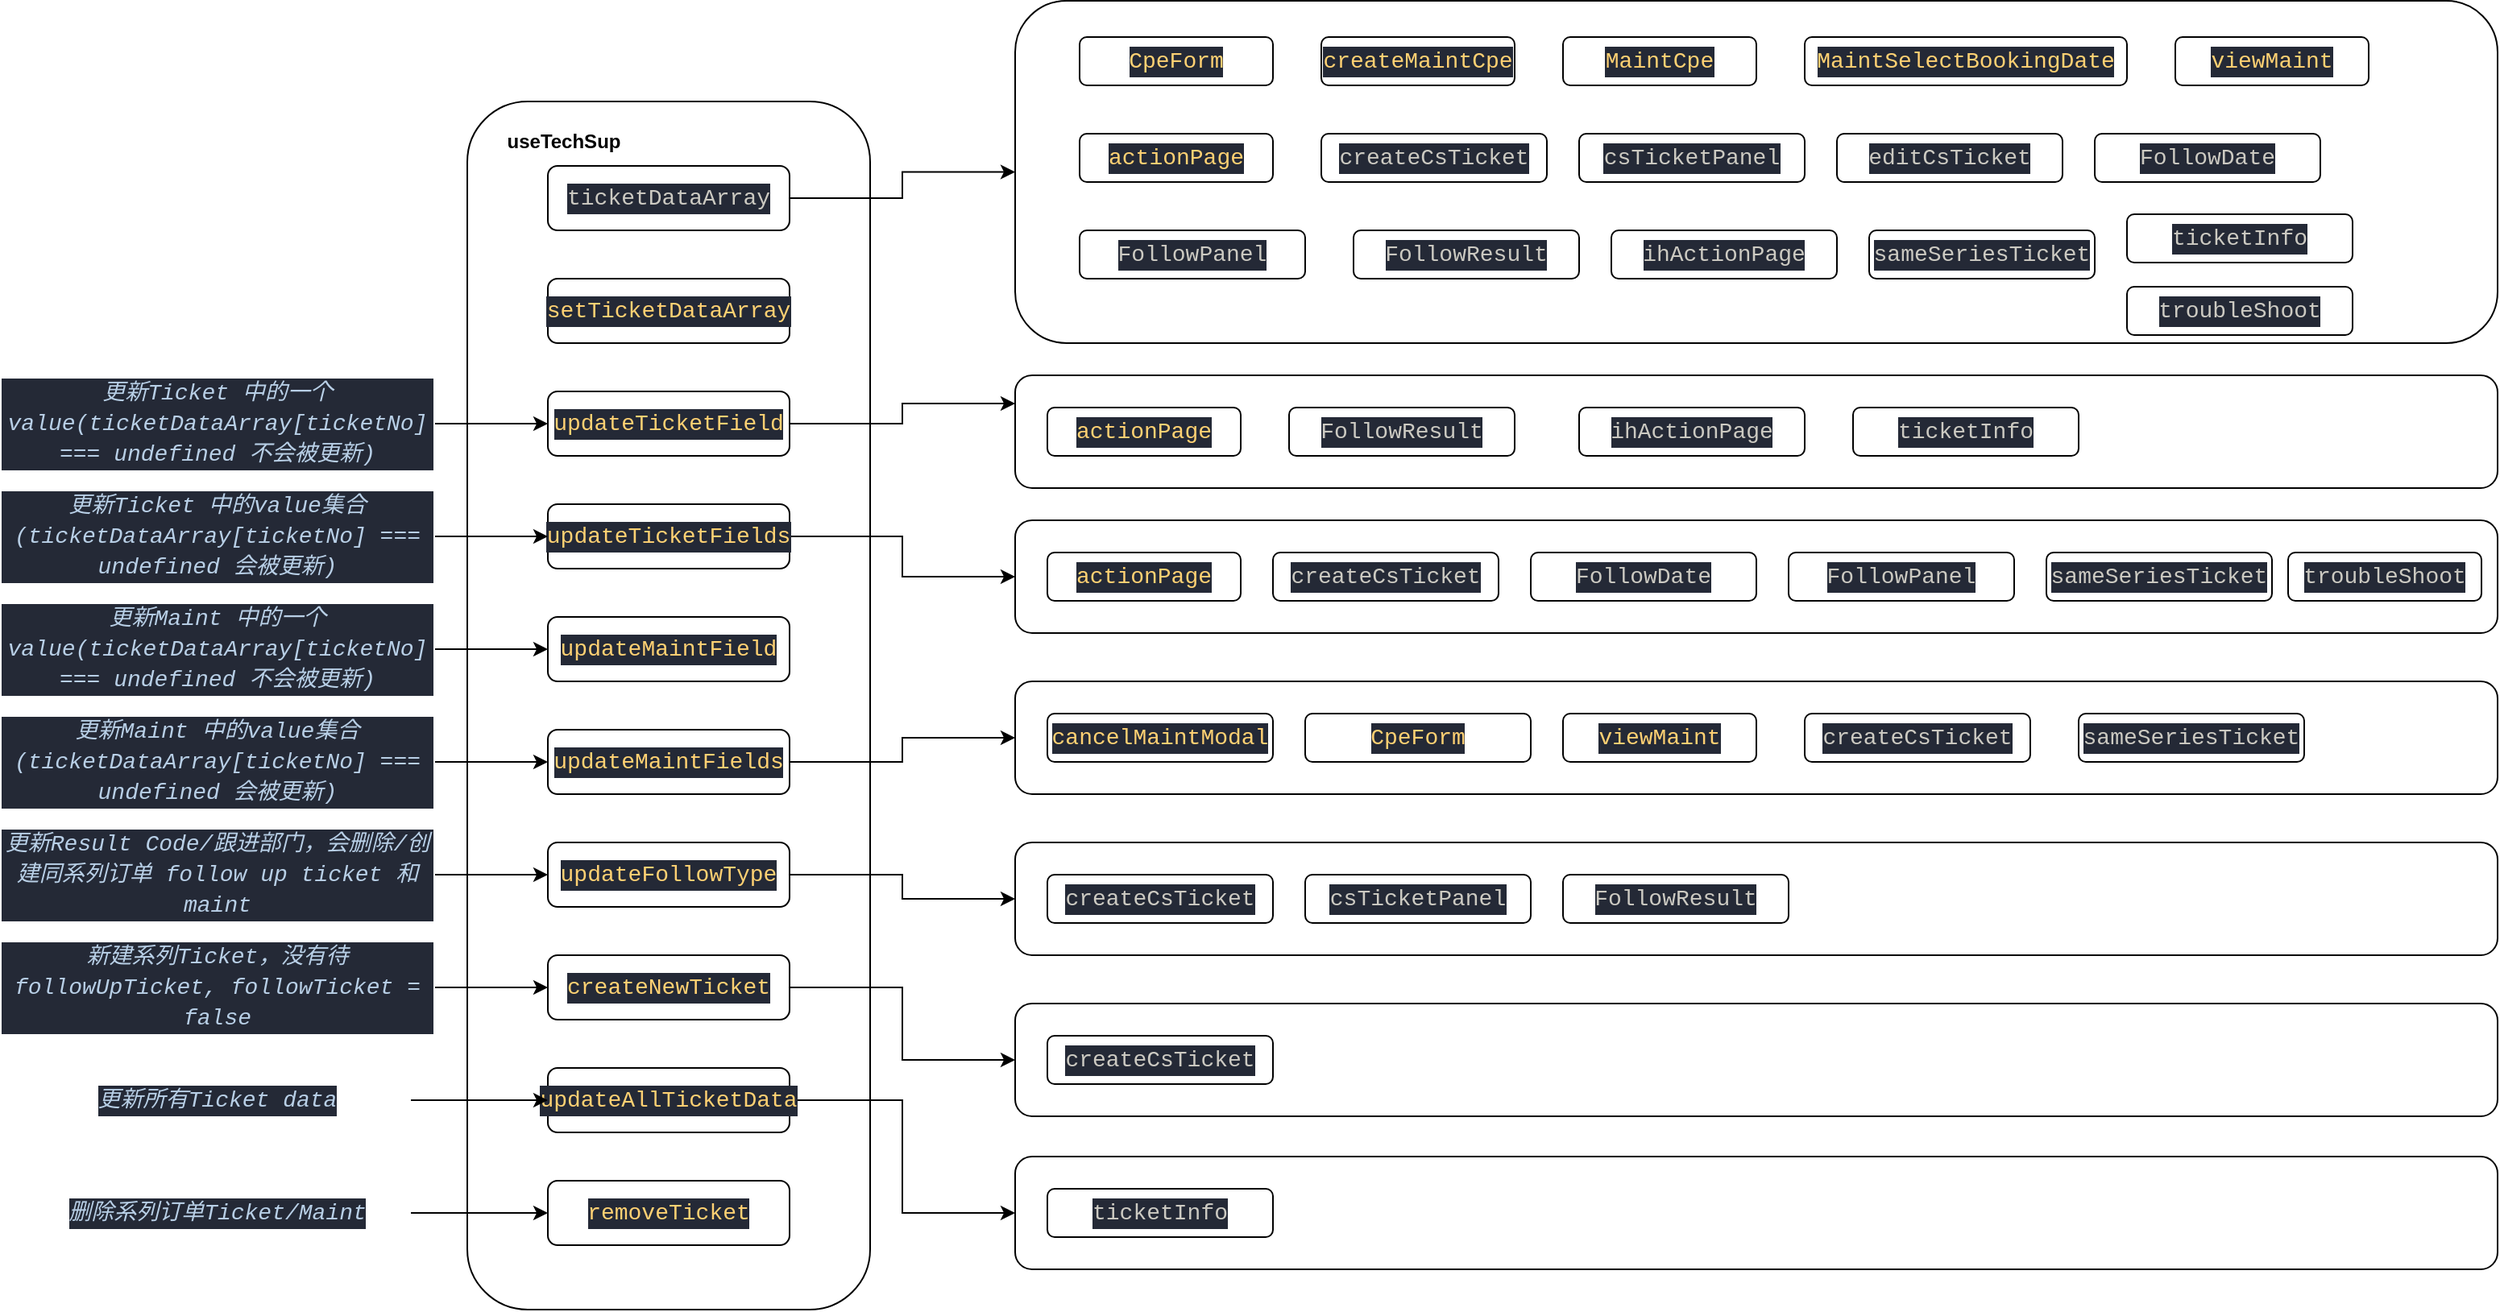 <mxfile version="20.8.3" type="github">
  <diagram id="vt7VpM-sISBdrCjUS4Yo" name="第 1 页">
    <mxGraphModel dx="4705" dy="5433" grid="1" gridSize="10" guides="1" tooltips="1" connect="1" arrows="1" fold="1" page="1" pageScale="1" pageWidth="3300" pageHeight="4681" math="0" shadow="0">
      <root>
        <mxCell id="0" />
        <mxCell id="1" parent="0" />
        <mxCell id="4iKPOT6WPrsECau_S-sb-23" value="" style="rounded=1;whiteSpace=wrap;html=1;" vertex="1" parent="1">
          <mxGeometry x="20" y="10" width="250" height="750" as="geometry" />
        </mxCell>
        <mxCell id="4iKPOT6WPrsECau_S-sb-53" value="" style="edgeStyle=orthogonalEdgeStyle;rounded=0;orthogonalLoop=1;jettySize=auto;html=1;" edge="1" parent="1" source="4iKPOT6WPrsECau_S-sb-13" target="4iKPOT6WPrsECau_S-sb-52">
          <mxGeometry relative="1" as="geometry" />
        </mxCell>
        <mxCell id="4iKPOT6WPrsECau_S-sb-13" value="&lt;div style=&quot;color: rgb(204, 202, 194); background-color: rgb(36, 41, 54); font-family: Consolas, &amp;quot;Courier New&amp;quot;, monospace; font-size: 14px; line-height: 19px;&quot;&gt;ticketDataArray&lt;/div&gt;" style="rounded=1;whiteSpace=wrap;html=1;" vertex="1" parent="1">
          <mxGeometry x="70" y="50" width="150" height="40" as="geometry" />
        </mxCell>
        <mxCell id="4iKPOT6WPrsECau_S-sb-14" value="&lt;div style=&quot;color: rgb(204, 202, 194); background-color: rgb(36, 41, 54); font-family: Consolas, &amp;quot;Courier New&amp;quot;, monospace; font-size: 14px; line-height: 19px;&quot;&gt;&lt;div style=&quot;line-height: 19px;&quot;&gt;&lt;span style=&quot;color: #ffd173;&quot;&gt;setTicketDataArray&lt;/span&gt;&lt;/div&gt;&lt;/div&gt;" style="rounded=1;whiteSpace=wrap;html=1;" vertex="1" parent="1">
          <mxGeometry x="70" y="120" width="150" height="40" as="geometry" />
        </mxCell>
        <mxCell id="4iKPOT6WPrsECau_S-sb-76" style="edgeStyle=orthogonalEdgeStyle;rounded=0;orthogonalLoop=1;jettySize=auto;html=1;exitX=1;exitY=0.5;exitDx=0;exitDy=0;entryX=0;entryY=0.25;entryDx=0;entryDy=0;" edge="1" parent="1" source="4iKPOT6WPrsECau_S-sb-15" target="4iKPOT6WPrsECau_S-sb-70">
          <mxGeometry relative="1" as="geometry" />
        </mxCell>
        <mxCell id="4iKPOT6WPrsECau_S-sb-15" value="&lt;div style=&quot;color: rgb(204, 202, 194); background-color: rgb(36, 41, 54); font-family: Consolas, &amp;quot;Courier New&amp;quot;, monospace; font-size: 14px; line-height: 19px;&quot;&gt;&lt;div style=&quot;line-height: 19px;&quot;&gt;&lt;div style=&quot;line-height: 19px;&quot;&gt;&lt;span style=&quot;color: #ffd173;&quot;&gt;updateTicketField&lt;/span&gt;&lt;/div&gt;&lt;/div&gt;&lt;/div&gt;" style="rounded=1;whiteSpace=wrap;html=1;" vertex="1" parent="1">
          <mxGeometry x="70" y="190" width="150" height="40" as="geometry" />
        </mxCell>
        <mxCell id="4iKPOT6WPrsECau_S-sb-98" style="edgeStyle=orthogonalEdgeStyle;rounded=0;orthogonalLoop=1;jettySize=auto;html=1;exitX=1;exitY=0.5;exitDx=0;exitDy=0;" edge="1" parent="1" source="4iKPOT6WPrsECau_S-sb-16" target="4iKPOT6WPrsECau_S-sb-97">
          <mxGeometry relative="1" as="geometry" />
        </mxCell>
        <mxCell id="4iKPOT6WPrsECau_S-sb-16" value="&lt;div style=&quot;color: rgb(204, 202, 194); background-color: rgb(36, 41, 54); font-family: Consolas, &amp;quot;Courier New&amp;quot;, monospace; font-size: 14px; line-height: 19px;&quot;&gt;&lt;div style=&quot;line-height: 19px;&quot;&gt;&lt;div style=&quot;line-height: 19px;&quot;&gt;&lt;span style=&quot;color: #ffd173;&quot;&gt;createNewTicket&lt;/span&gt;&lt;/div&gt;&lt;/div&gt;&lt;/div&gt;" style="rounded=1;whiteSpace=wrap;html=1;" vertex="1" parent="1">
          <mxGeometry x="70" y="540" width="150" height="40" as="geometry" />
        </mxCell>
        <mxCell id="4iKPOT6WPrsECau_S-sb-93" style="edgeStyle=orthogonalEdgeStyle;rounded=0;orthogonalLoop=1;jettySize=auto;html=1;exitX=1;exitY=0.5;exitDx=0;exitDy=0;" edge="1" parent="1" source="4iKPOT6WPrsECau_S-sb-17" target="4iKPOT6WPrsECau_S-sb-92">
          <mxGeometry relative="1" as="geometry" />
        </mxCell>
        <mxCell id="4iKPOT6WPrsECau_S-sb-17" value="&lt;div style=&quot;color: rgb(204, 202, 194); background-color: rgb(36, 41, 54); font-family: Consolas, &amp;quot;Courier New&amp;quot;, monospace; font-size: 14px; line-height: 19px;&quot;&gt;&lt;div style=&quot;line-height: 19px;&quot;&gt;&lt;div style=&quot;line-height: 19px;&quot;&gt;&lt;span style=&quot;color: #ffd173;&quot;&gt;updateFollowType&lt;/span&gt;&lt;/div&gt;&lt;/div&gt;&lt;/div&gt;" style="rounded=1;whiteSpace=wrap;html=1;" vertex="1" parent="1">
          <mxGeometry x="70" y="470" width="150" height="40" as="geometry" />
        </mxCell>
        <mxCell id="4iKPOT6WPrsECau_S-sb-84" style="edgeStyle=orthogonalEdgeStyle;rounded=0;orthogonalLoop=1;jettySize=auto;html=1;exitX=1;exitY=0.5;exitDx=0;exitDy=0;" edge="1" parent="1" source="4iKPOT6WPrsECau_S-sb-18" target="4iKPOT6WPrsECau_S-sb-77">
          <mxGeometry relative="1" as="geometry" />
        </mxCell>
        <mxCell id="4iKPOT6WPrsECau_S-sb-18" value="&lt;div style=&quot;color: rgb(204, 202, 194); background-color: rgb(36, 41, 54); font-family: Consolas, &amp;quot;Courier New&amp;quot;, monospace; font-size: 14px; line-height: 19px;&quot;&gt;&lt;div style=&quot;line-height: 19px;&quot;&gt;&lt;div style=&quot;line-height: 19px;&quot;&gt;&lt;span style=&quot;color: #ffd173;&quot;&gt;updateTicketFields&lt;/span&gt;&lt;/div&gt;&lt;/div&gt;&lt;/div&gt;" style="rounded=1;whiteSpace=wrap;html=1;" vertex="1" parent="1">
          <mxGeometry x="70" y="260" width="150" height="40" as="geometry" />
        </mxCell>
        <mxCell id="4iKPOT6WPrsECau_S-sb-86" style="edgeStyle=orthogonalEdgeStyle;rounded=0;orthogonalLoop=1;jettySize=auto;html=1;exitX=1;exitY=0.5;exitDx=0;exitDy=0;" edge="1" parent="1" source="4iKPOT6WPrsECau_S-sb-19" target="4iKPOT6WPrsECau_S-sb-85">
          <mxGeometry relative="1" as="geometry" />
        </mxCell>
        <mxCell id="4iKPOT6WPrsECau_S-sb-19" value="&lt;div style=&quot;color: rgb(204, 202, 194); background-color: rgb(36, 41, 54); font-family: Consolas, &amp;quot;Courier New&amp;quot;, monospace; font-size: 14px; line-height: 19px;&quot;&gt;&lt;div style=&quot;line-height: 19px;&quot;&gt;&lt;div style=&quot;line-height: 19px;&quot;&gt;&lt;span style=&quot;color: #ffd173;&quot;&gt;updateMaintFields&lt;/span&gt;&lt;/div&gt;&lt;/div&gt;&lt;/div&gt;" style="rounded=1;whiteSpace=wrap;html=1;" vertex="1" parent="1">
          <mxGeometry x="70" y="400" width="150" height="40" as="geometry" />
        </mxCell>
        <mxCell id="4iKPOT6WPrsECau_S-sb-20" value="&lt;div style=&quot;color: rgb(204, 202, 194); background-color: rgb(36, 41, 54); font-family: Consolas, &amp;quot;Courier New&amp;quot;, monospace; font-size: 14px; line-height: 19px;&quot;&gt;&lt;div style=&quot;line-height: 19px;&quot;&gt;&lt;div style=&quot;line-height: 19px;&quot;&gt;&lt;span style=&quot;color: #ffd173;&quot;&gt;updateMaintField&lt;/span&gt;&lt;/div&gt;&lt;/div&gt;&lt;/div&gt;" style="rounded=1;whiteSpace=wrap;html=1;" vertex="1" parent="1">
          <mxGeometry x="70" y="330" width="150" height="40" as="geometry" />
        </mxCell>
        <mxCell id="4iKPOT6WPrsECau_S-sb-21" value="&lt;div style=&quot;color: rgb(204, 202, 194); background-color: rgb(36, 41, 54); font-family: Consolas, &amp;quot;Courier New&amp;quot;, monospace; font-size: 14px; line-height: 19px;&quot;&gt;&lt;div style=&quot;line-height: 19px;&quot;&gt;&lt;div style=&quot;line-height: 19px;&quot;&gt;&lt;div style=&quot;line-height: 19px;&quot;&gt;&lt;span style=&quot;color: #ffd173;&quot;&gt;removeTicket&lt;/span&gt;&lt;/div&gt;&lt;/div&gt;&lt;/div&gt;&lt;/div&gt;" style="rounded=1;whiteSpace=wrap;html=1;" vertex="1" parent="1">
          <mxGeometry x="70" y="680" width="150" height="40" as="geometry" />
        </mxCell>
        <mxCell id="4iKPOT6WPrsECau_S-sb-102" style="edgeStyle=orthogonalEdgeStyle;rounded=0;orthogonalLoop=1;jettySize=auto;html=1;exitX=1;exitY=0.5;exitDx=0;exitDy=0;entryX=0;entryY=0.5;entryDx=0;entryDy=0;" edge="1" parent="1" source="4iKPOT6WPrsECau_S-sb-22" target="4iKPOT6WPrsECau_S-sb-100">
          <mxGeometry relative="1" as="geometry" />
        </mxCell>
        <mxCell id="4iKPOT6WPrsECau_S-sb-22" value="&lt;div style=&quot;color: rgb(204, 202, 194); background-color: rgb(36, 41, 54); font-family: Consolas, &amp;quot;Courier New&amp;quot;, monospace; font-size: 14px; line-height: 19px;&quot;&gt;&lt;div style=&quot;line-height: 19px;&quot;&gt;&lt;div style=&quot;line-height: 19px;&quot;&gt;&lt;div style=&quot;line-height: 19px;&quot;&gt;&lt;div style=&quot;line-height: 19px;&quot;&gt;&lt;span style=&quot;color: #ffd173;&quot;&gt;updateAllTicketData&lt;/span&gt;&lt;/div&gt;&lt;/div&gt;&lt;/div&gt;&lt;/div&gt;&lt;/div&gt;" style="rounded=1;whiteSpace=wrap;html=1;" vertex="1" parent="1">
          <mxGeometry x="70" y="610" width="150" height="40" as="geometry" />
        </mxCell>
        <mxCell id="4iKPOT6WPrsECau_S-sb-24" value="&lt;b&gt;useTechSup&lt;/b&gt;" style="text;html=1;strokeColor=none;fillColor=none;align=center;verticalAlign=middle;whiteSpace=wrap;rounded=0;" vertex="1" parent="1">
          <mxGeometry x="50" y="20" width="60" height="30" as="geometry" />
        </mxCell>
        <mxCell id="4iKPOT6WPrsECau_S-sb-32" value="" style="edgeStyle=orthogonalEdgeStyle;rounded=0;orthogonalLoop=1;jettySize=auto;html=1;" edge="1" parent="1" source="4iKPOT6WPrsECau_S-sb-25" target="4iKPOT6WPrsECau_S-sb-15">
          <mxGeometry relative="1" as="geometry" />
        </mxCell>
        <mxCell id="4iKPOT6WPrsECau_S-sb-25" value="&lt;div style=&quot;color: rgb(204, 202, 194); background-color: rgb(36, 41, 54); font-family: Consolas, &amp;quot;Courier New&amp;quot;, monospace; font-size: 14px; line-height: 19px;&quot;&gt;&lt;span style=&quot;color: #b8cfe6;font-style: italic;&quot;&gt;更新Ticket 中的一个value(ticketDataArray[ticketNo] === undefined 不会被更新)&lt;/span&gt;&lt;/div&gt;" style="text;html=1;strokeColor=none;fillColor=none;align=center;verticalAlign=middle;whiteSpace=wrap;rounded=0;" vertex="1" parent="1">
          <mxGeometry x="-270" y="170" width="270" height="80" as="geometry" />
        </mxCell>
        <mxCell id="4iKPOT6WPrsECau_S-sb-31" value="" style="edgeStyle=orthogonalEdgeStyle;rounded=0;orthogonalLoop=1;jettySize=auto;html=1;" edge="1" parent="1" source="4iKPOT6WPrsECau_S-sb-27" target="4iKPOT6WPrsECau_S-sb-18">
          <mxGeometry relative="1" as="geometry" />
        </mxCell>
        <mxCell id="4iKPOT6WPrsECau_S-sb-27" value="&lt;div style=&quot;color: rgb(204, 202, 194); background-color: rgb(36, 41, 54); font-family: Consolas, &amp;quot;Courier New&amp;quot;, monospace; font-size: 14px; line-height: 19px;&quot;&gt;&lt;span style=&quot;color: #b8cfe6;font-style: italic;&quot;&gt;更新Ticket 中的value集合(ticketDataArray[ticketNo] === undefined 会被更新)&lt;/span&gt;&lt;/div&gt;" style="text;html=1;strokeColor=none;fillColor=none;align=center;verticalAlign=middle;whiteSpace=wrap;rounded=0;" vertex="1" parent="1">
          <mxGeometry x="-270" y="260" width="270" height="40" as="geometry" />
        </mxCell>
        <mxCell id="4iKPOT6WPrsECau_S-sb-33" value="" style="edgeStyle=orthogonalEdgeStyle;rounded=0;orthogonalLoop=1;jettySize=auto;html=1;" edge="1" parent="1" source="4iKPOT6WPrsECau_S-sb-29" target="4iKPOT6WPrsECau_S-sb-20">
          <mxGeometry relative="1" as="geometry" />
        </mxCell>
        <mxCell id="4iKPOT6WPrsECau_S-sb-29" value="&lt;div style=&quot;color: rgb(204, 202, 194); background-color: rgb(36, 41, 54); font-family: Consolas, &amp;quot;Courier New&amp;quot;, monospace; font-size: 14px; line-height: 19px;&quot;&gt;&lt;span style=&quot;color: #b8cfe6;font-style: italic;&quot;&gt;更新Maint 中的一个value(ticketDataArray[ticketNo] === undefined 不会被更新)&lt;/span&gt;&lt;/div&gt;" style="text;html=1;strokeColor=none;fillColor=none;align=center;verticalAlign=middle;whiteSpace=wrap;rounded=0;" vertex="1" parent="1">
          <mxGeometry x="-270" y="320" width="270" height="60" as="geometry" />
        </mxCell>
        <mxCell id="4iKPOT6WPrsECau_S-sb-35" value="" style="edgeStyle=orthogonalEdgeStyle;rounded=0;orthogonalLoop=1;jettySize=auto;html=1;" edge="1" parent="1" source="4iKPOT6WPrsECau_S-sb-34" target="4iKPOT6WPrsECau_S-sb-19">
          <mxGeometry relative="1" as="geometry" />
        </mxCell>
        <mxCell id="4iKPOT6WPrsECau_S-sb-34" value="&lt;div style=&quot;color: rgb(204, 202, 194); background-color: rgb(36, 41, 54); font-family: Consolas, &amp;quot;Courier New&amp;quot;, monospace; font-size: 14px; line-height: 19px;&quot;&gt;&lt;span style=&quot;color: #b8cfe6;font-style: italic;&quot;&gt;更新Maint 中的value集合(ticketDataArray[ticketNo] === undefined 会被更新)&lt;/span&gt;&lt;/div&gt;" style="text;html=1;strokeColor=none;fillColor=none;align=center;verticalAlign=middle;whiteSpace=wrap;rounded=0;" vertex="1" parent="1">
          <mxGeometry x="-270" y="395" width="270" height="50" as="geometry" />
        </mxCell>
        <mxCell id="4iKPOT6WPrsECau_S-sb-37" value="" style="edgeStyle=orthogonalEdgeStyle;rounded=0;orthogonalLoop=1;jettySize=auto;html=1;" edge="1" parent="1" source="4iKPOT6WPrsECau_S-sb-36" target="4iKPOT6WPrsECau_S-sb-17">
          <mxGeometry relative="1" as="geometry" />
        </mxCell>
        <mxCell id="4iKPOT6WPrsECau_S-sb-36" value="&lt;div style=&quot;color: rgb(204, 202, 194); background-color: rgb(36, 41, 54); font-family: Consolas, &amp;quot;Courier New&amp;quot;, monospace; font-size: 14px; line-height: 19px;&quot;&gt;&lt;span style=&quot;color: #b8cfe6;font-style: italic;&quot;&gt;更新Result Code/跟进部门，会删除/创建同系列订单 follow up ticket 和 maint&lt;/span&gt;&lt;/div&gt;" style="text;html=1;strokeColor=none;fillColor=none;align=center;verticalAlign=middle;whiteSpace=wrap;rounded=0;" vertex="1" parent="1">
          <mxGeometry x="-270" y="450" width="270" height="80" as="geometry" />
        </mxCell>
        <mxCell id="4iKPOT6WPrsECau_S-sb-39" value="" style="edgeStyle=orthogonalEdgeStyle;rounded=0;orthogonalLoop=1;jettySize=auto;html=1;" edge="1" parent="1" source="4iKPOT6WPrsECau_S-sb-38" target="4iKPOT6WPrsECau_S-sb-16">
          <mxGeometry relative="1" as="geometry" />
        </mxCell>
        <mxCell id="4iKPOT6WPrsECau_S-sb-38" value="&lt;div style=&quot;color: rgb(204, 202, 194); background-color: rgb(36, 41, 54); font-family: Consolas, &amp;quot;Courier New&amp;quot;, monospace; font-size: 14px; line-height: 19px;&quot;&gt;&lt;span style=&quot;color: #b8cfe6;font-style: italic;&quot;&gt;新建系列Ticket，没有待followUpTicket, followTicket = false&lt;/span&gt;&lt;/div&gt;" style="text;html=1;strokeColor=none;fillColor=none;align=center;verticalAlign=middle;whiteSpace=wrap;rounded=0;" vertex="1" parent="1">
          <mxGeometry x="-270" y="530" width="270" height="60" as="geometry" />
        </mxCell>
        <mxCell id="4iKPOT6WPrsECau_S-sb-43" value="" style="edgeStyle=orthogonalEdgeStyle;rounded=0;orthogonalLoop=1;jettySize=auto;html=1;" edge="1" parent="1" source="4iKPOT6WPrsECau_S-sb-40" target="4iKPOT6WPrsECau_S-sb-21">
          <mxGeometry relative="1" as="geometry" />
        </mxCell>
        <mxCell id="4iKPOT6WPrsECau_S-sb-40" value="&lt;div style=&quot;color: rgb(204, 202, 194); background-color: rgb(36, 41, 54); font-family: Consolas, &amp;quot;Courier New&amp;quot;, monospace; font-size: 14px; line-height: 19px;&quot;&gt;&lt;span style=&quot;color: #b8cfe6;font-style: italic;&quot;&gt;删除系列订单Ticket/Maint&lt;/span&gt;&lt;/div&gt;" style="text;html=1;strokeColor=none;fillColor=none;align=center;verticalAlign=middle;whiteSpace=wrap;rounded=0;" vertex="1" parent="1">
          <mxGeometry x="-255" y="675" width="240" height="50" as="geometry" />
        </mxCell>
        <mxCell id="4iKPOT6WPrsECau_S-sb-42" style="edgeStyle=orthogonalEdgeStyle;rounded=0;orthogonalLoop=1;jettySize=auto;html=1;exitX=0.5;exitY=1;exitDx=0;exitDy=0;" edge="1" parent="1" source="4iKPOT6WPrsECau_S-sb-40" target="4iKPOT6WPrsECau_S-sb-40">
          <mxGeometry relative="1" as="geometry" />
        </mxCell>
        <mxCell id="4iKPOT6WPrsECau_S-sb-47" value="" style="edgeStyle=orthogonalEdgeStyle;rounded=0;orthogonalLoop=1;jettySize=auto;html=1;" edge="1" parent="1" source="4iKPOT6WPrsECau_S-sb-44" target="4iKPOT6WPrsECau_S-sb-22">
          <mxGeometry relative="1" as="geometry" />
        </mxCell>
        <mxCell id="4iKPOT6WPrsECau_S-sb-44" value="&lt;div style=&quot;color: rgb(204, 202, 194); background-color: rgb(36, 41, 54); font-family: Consolas, &amp;quot;Courier New&amp;quot;, monospace; font-size: 14px; line-height: 19px;&quot;&gt;&lt;span style=&quot;color: #b8cfe6;font-style: italic;&quot;&gt;更新所有Ticket data&lt;/span&gt;&lt;/div&gt;" style="text;html=1;strokeColor=none;fillColor=none;align=center;verticalAlign=middle;whiteSpace=wrap;rounded=0;" vertex="1" parent="1">
          <mxGeometry x="-255" y="605" width="240" height="50" as="geometry" />
        </mxCell>
        <mxCell id="4iKPOT6WPrsECau_S-sb-52" value="" style="rounded=1;whiteSpace=wrap;html=1;" vertex="1" parent="1">
          <mxGeometry x="360" y="-52.5" width="920" height="212.5" as="geometry" />
        </mxCell>
        <mxCell id="4iKPOT6WPrsECau_S-sb-54" value="&lt;div style=&quot;color: rgb(204, 202, 194); background-color: rgb(36, 41, 54); font-family: Consolas, &amp;quot;Courier New&amp;quot;, monospace; font-size: 14px; line-height: 19px;&quot;&gt;&lt;span style=&quot;color: #ffd173;&quot;&gt;CpeForm&lt;/span&gt;&lt;/div&gt;" style="rounded=1;whiteSpace=wrap;html=1;" vertex="1" parent="1">
          <mxGeometry x="400" y="-30" width="120" height="30" as="geometry" />
        </mxCell>
        <mxCell id="4iKPOT6WPrsECau_S-sb-55" value="&lt;div style=&quot;background-color: rgb(36, 41, 54); font-family: Consolas, &amp;quot;Courier New&amp;quot;, monospace; font-size: 14px; line-height: 19px;&quot;&gt;&lt;font color=&quot;#ffd173&quot;&gt;createMaintCpe&lt;/font&gt;&lt;/div&gt;" style="rounded=1;whiteSpace=wrap;html=1;" vertex="1" parent="1">
          <mxGeometry x="550" y="-30" width="120" height="30" as="geometry" />
        </mxCell>
        <mxCell id="4iKPOT6WPrsECau_S-sb-56" value="&lt;div style=&quot;background-color: rgb(36, 41, 54); font-family: Consolas, &amp;quot;Courier New&amp;quot;, monospace; font-size: 14px; line-height: 19px;&quot;&gt;&lt;font color=&quot;#ffd173&quot;&gt;MaintCpe&lt;/font&gt;&lt;/div&gt;" style="rounded=1;whiteSpace=wrap;html=1;" vertex="1" parent="1">
          <mxGeometry x="700" y="-30" width="120" height="30" as="geometry" />
        </mxCell>
        <mxCell id="4iKPOT6WPrsECau_S-sb-57" value="&lt;div style=&quot;background-color: rgb(36, 41, 54); font-family: Consolas, &amp;quot;Courier New&amp;quot;, monospace; font-size: 14px; line-height: 19px;&quot;&gt;&lt;font color=&quot;#ffd173&quot;&gt;MaintSelectBookingDate&lt;/font&gt;&lt;/div&gt;" style="rounded=1;whiteSpace=wrap;html=1;" vertex="1" parent="1">
          <mxGeometry x="850" y="-30" width="200" height="30" as="geometry" />
        </mxCell>
        <mxCell id="4iKPOT6WPrsECau_S-sb-58" value="&lt;div style=&quot;background-color: rgb(36, 41, 54); font-family: Consolas, &amp;quot;Courier New&amp;quot;, monospace; font-size: 14px; line-height: 19px;&quot;&gt;&lt;font color=&quot;#ffd173&quot;&gt;viewMaint&lt;/font&gt;&lt;/div&gt;" style="rounded=1;whiteSpace=wrap;html=1;" vertex="1" parent="1">
          <mxGeometry x="1080" y="-30" width="120" height="30" as="geometry" />
        </mxCell>
        <mxCell id="4iKPOT6WPrsECau_S-sb-59" value="&lt;div style=&quot;background-color: rgb(36, 41, 54); font-family: Consolas, &amp;quot;Courier New&amp;quot;, monospace; font-size: 14px; line-height: 19px;&quot;&gt;&lt;font color=&quot;#ffd173&quot;&gt;actionPage&lt;/font&gt;&lt;/div&gt;" style="rounded=1;whiteSpace=wrap;html=1;" vertex="1" parent="1">
          <mxGeometry x="400" y="30" width="120" height="30" as="geometry" />
        </mxCell>
        <mxCell id="4iKPOT6WPrsECau_S-sb-60" value="&lt;div style=&quot;background-color: rgb(36, 41, 54); font-family: Consolas, &amp;quot;Courier New&amp;quot;, monospace; font-size: 14px; line-height: 19px;&quot;&gt;&lt;div style=&quot;color: rgb(204, 202, 194); line-height: 19px;&quot;&gt;createCsTicket&lt;/div&gt;&lt;/div&gt;" style="rounded=1;whiteSpace=wrap;html=1;" vertex="1" parent="1">
          <mxGeometry x="550" y="30" width="140" height="30" as="geometry" />
        </mxCell>
        <mxCell id="4iKPOT6WPrsECau_S-sb-61" value="&lt;div style=&quot;background-color: rgb(36, 41, 54); font-family: Consolas, &amp;quot;Courier New&amp;quot;, monospace; font-size: 14px; line-height: 19px;&quot;&gt;&lt;div style=&quot;color: rgb(204, 202, 194); line-height: 19px;&quot;&gt;csTicketPanel&lt;/div&gt;&lt;/div&gt;" style="rounded=1;whiteSpace=wrap;html=1;" vertex="1" parent="1">
          <mxGeometry x="710" y="30" width="140" height="30" as="geometry" />
        </mxCell>
        <mxCell id="4iKPOT6WPrsECau_S-sb-62" value="&lt;div style=&quot;background-color: rgb(36, 41, 54); font-family: Consolas, &amp;quot;Courier New&amp;quot;, monospace; font-size: 14px; line-height: 19px;&quot;&gt;&lt;div style=&quot;color: rgb(204, 202, 194); line-height: 19px;&quot;&gt;editCsTicket&lt;/div&gt;&lt;/div&gt;" style="rounded=1;whiteSpace=wrap;html=1;" vertex="1" parent="1">
          <mxGeometry x="870" y="30" width="140" height="30" as="geometry" />
        </mxCell>
        <mxCell id="4iKPOT6WPrsECau_S-sb-63" value="&lt;div style=&quot;background-color: rgb(36, 41, 54); font-family: Consolas, &amp;quot;Courier New&amp;quot;, monospace; font-size: 14px; line-height: 19px;&quot;&gt;&lt;div style=&quot;color: rgb(204, 202, 194); line-height: 19px;&quot;&gt;&lt;div style=&quot;line-height: 19px;&quot;&gt;FollowDate&lt;/div&gt;&lt;/div&gt;&lt;/div&gt;" style="rounded=1;whiteSpace=wrap;html=1;" vertex="1" parent="1">
          <mxGeometry x="1030" y="30" width="140" height="30" as="geometry" />
        </mxCell>
        <mxCell id="4iKPOT6WPrsECau_S-sb-64" value="&lt;div style=&quot;background-color: rgb(36, 41, 54); font-family: Consolas, &amp;quot;Courier New&amp;quot;, monospace; font-size: 14px; line-height: 19px;&quot;&gt;&lt;div style=&quot;color: rgb(204, 202, 194); line-height: 19px;&quot;&gt;&lt;div style=&quot;line-height: 19px;&quot;&gt;&lt;div style=&quot;line-height: 19px;&quot;&gt;FollowPanel&lt;/div&gt;&lt;/div&gt;&lt;/div&gt;&lt;/div&gt;" style="rounded=1;whiteSpace=wrap;html=1;" vertex="1" parent="1">
          <mxGeometry x="400" y="90" width="140" height="30" as="geometry" />
        </mxCell>
        <mxCell id="4iKPOT6WPrsECau_S-sb-65" value="&lt;div style=&quot;background-color: rgb(36, 41, 54); font-family: Consolas, &amp;quot;Courier New&amp;quot;, monospace; font-size: 14px; line-height: 19px;&quot;&gt;&lt;div style=&quot;color: rgb(204, 202, 194); line-height: 19px;&quot;&gt;&lt;div style=&quot;line-height: 19px;&quot;&gt;&lt;div style=&quot;line-height: 19px;&quot;&gt;&lt;div style=&quot;line-height: 19px;&quot;&gt;FollowResult&lt;/div&gt;&lt;/div&gt;&lt;/div&gt;&lt;/div&gt;&lt;/div&gt;" style="rounded=1;whiteSpace=wrap;html=1;" vertex="1" parent="1">
          <mxGeometry x="570" y="90" width="140" height="30" as="geometry" />
        </mxCell>
        <mxCell id="4iKPOT6WPrsECau_S-sb-66" value="&lt;div style=&quot;background-color: rgb(36, 41, 54); font-family: Consolas, &amp;quot;Courier New&amp;quot;, monospace; font-size: 14px; line-height: 19px;&quot;&gt;&lt;div style=&quot;color: rgb(204, 202, 194); line-height: 19px;&quot;&gt;&lt;div style=&quot;line-height: 19px;&quot;&gt;&lt;div style=&quot;line-height: 19px;&quot;&gt;&lt;div style=&quot;line-height: 19px;&quot;&gt;ihActionPage&lt;/div&gt;&lt;/div&gt;&lt;/div&gt;&lt;/div&gt;&lt;/div&gt;" style="rounded=1;whiteSpace=wrap;html=1;" vertex="1" parent="1">
          <mxGeometry x="730" y="90" width="140" height="30" as="geometry" />
        </mxCell>
        <mxCell id="4iKPOT6WPrsECau_S-sb-67" value="&lt;div style=&quot;background-color: rgb(36, 41, 54); font-family: Consolas, &amp;quot;Courier New&amp;quot;, monospace; font-size: 14px; line-height: 19px;&quot;&gt;&lt;div style=&quot;color: rgb(204, 202, 194); line-height: 19px;&quot;&gt;&lt;div style=&quot;line-height: 19px;&quot;&gt;&lt;div style=&quot;line-height: 19px;&quot;&gt;&lt;div style=&quot;line-height: 19px;&quot;&gt;sameSeriesTicket&lt;/div&gt;&lt;/div&gt;&lt;/div&gt;&lt;/div&gt;&lt;/div&gt;" style="rounded=1;whiteSpace=wrap;html=1;" vertex="1" parent="1">
          <mxGeometry x="890" y="90" width="140" height="30" as="geometry" />
        </mxCell>
        <mxCell id="4iKPOT6WPrsECau_S-sb-68" value="&lt;div style=&quot;background-color: rgb(36, 41, 54); font-family: Consolas, &amp;quot;Courier New&amp;quot;, monospace; font-size: 14px; line-height: 19px;&quot;&gt;&lt;div style=&quot;color: rgb(204, 202, 194); line-height: 19px;&quot;&gt;&lt;div style=&quot;line-height: 19px;&quot;&gt;&lt;div style=&quot;line-height: 19px;&quot;&gt;&lt;div style=&quot;line-height: 19px;&quot;&gt;troubleShoot&lt;/div&gt;&lt;/div&gt;&lt;/div&gt;&lt;/div&gt;&lt;/div&gt;" style="rounded=1;whiteSpace=wrap;html=1;" vertex="1" parent="1">
          <mxGeometry x="1050" y="125" width="140" height="30" as="geometry" />
        </mxCell>
        <mxCell id="4iKPOT6WPrsECau_S-sb-69" value="&lt;div style=&quot;background-color: rgb(36, 41, 54); font-family: Consolas, &amp;quot;Courier New&amp;quot;, monospace; font-size: 14px; line-height: 19px;&quot;&gt;&lt;div style=&quot;color: rgb(204, 202, 194); line-height: 19px;&quot;&gt;&lt;div style=&quot;line-height: 19px;&quot;&gt;&lt;div style=&quot;line-height: 19px;&quot;&gt;&lt;div style=&quot;line-height: 19px;&quot;&gt;ticketInfo&lt;/div&gt;&lt;/div&gt;&lt;/div&gt;&lt;/div&gt;&lt;/div&gt;" style="rounded=1;whiteSpace=wrap;html=1;" vertex="1" parent="1">
          <mxGeometry x="1050" y="80" width="140" height="30" as="geometry" />
        </mxCell>
        <mxCell id="4iKPOT6WPrsECau_S-sb-70" value="" style="rounded=1;whiteSpace=wrap;html=1;" vertex="1" parent="1">
          <mxGeometry x="360" y="180" width="920" height="70" as="geometry" />
        </mxCell>
        <mxCell id="4iKPOT6WPrsECau_S-sb-72" value="&lt;div style=&quot;background-color: rgb(36, 41, 54); font-family: Consolas, &amp;quot;Courier New&amp;quot;, monospace; font-size: 14px; line-height: 19px;&quot;&gt;&lt;font color=&quot;#ffd173&quot;&gt;actionPage&lt;/font&gt;&lt;/div&gt;" style="rounded=1;whiteSpace=wrap;html=1;" vertex="1" parent="1">
          <mxGeometry x="380" y="200" width="120" height="30" as="geometry" />
        </mxCell>
        <mxCell id="4iKPOT6WPrsECau_S-sb-73" value="&lt;div style=&quot;background-color: rgb(36, 41, 54); font-family: Consolas, &amp;quot;Courier New&amp;quot;, monospace; font-size: 14px; line-height: 19px;&quot;&gt;&lt;div style=&quot;color: rgb(204, 202, 194); line-height: 19px;&quot;&gt;&lt;div style=&quot;line-height: 19px;&quot;&gt;&lt;div style=&quot;line-height: 19px;&quot;&gt;&lt;div style=&quot;line-height: 19px;&quot;&gt;FollowResult&lt;/div&gt;&lt;/div&gt;&lt;/div&gt;&lt;/div&gt;&lt;/div&gt;" style="rounded=1;whiteSpace=wrap;html=1;" vertex="1" parent="1">
          <mxGeometry x="530" y="200" width="140" height="30" as="geometry" />
        </mxCell>
        <mxCell id="4iKPOT6WPrsECau_S-sb-74" value="&lt;div style=&quot;background-color: rgb(36, 41, 54); font-family: Consolas, &amp;quot;Courier New&amp;quot;, monospace; font-size: 14px; line-height: 19px;&quot;&gt;&lt;div style=&quot;color: rgb(204, 202, 194); line-height: 19px;&quot;&gt;&lt;div style=&quot;line-height: 19px;&quot;&gt;&lt;div style=&quot;line-height: 19px;&quot;&gt;&lt;div style=&quot;line-height: 19px;&quot;&gt;ihActionPage&lt;/div&gt;&lt;/div&gt;&lt;/div&gt;&lt;/div&gt;&lt;/div&gt;" style="rounded=1;whiteSpace=wrap;html=1;" vertex="1" parent="1">
          <mxGeometry x="710" y="200" width="140" height="30" as="geometry" />
        </mxCell>
        <mxCell id="4iKPOT6WPrsECau_S-sb-75" value="&lt;div style=&quot;background-color: rgb(36, 41, 54); font-family: Consolas, &amp;quot;Courier New&amp;quot;, monospace; font-size: 14px; line-height: 19px;&quot;&gt;&lt;div style=&quot;color: rgb(204, 202, 194); line-height: 19px;&quot;&gt;&lt;div style=&quot;line-height: 19px;&quot;&gt;&lt;div style=&quot;line-height: 19px;&quot;&gt;&lt;div style=&quot;line-height: 19px;&quot;&gt;ticketInfo&lt;/div&gt;&lt;/div&gt;&lt;/div&gt;&lt;/div&gt;&lt;/div&gt;" style="rounded=1;whiteSpace=wrap;html=1;" vertex="1" parent="1">
          <mxGeometry x="880" y="200" width="140" height="30" as="geometry" />
        </mxCell>
        <mxCell id="4iKPOT6WPrsECau_S-sb-77" value="" style="rounded=1;whiteSpace=wrap;html=1;" vertex="1" parent="1">
          <mxGeometry x="360" y="270" width="920" height="70" as="geometry" />
        </mxCell>
        <mxCell id="4iKPOT6WPrsECau_S-sb-78" value="&lt;div style=&quot;background-color: rgb(36, 41, 54); font-family: Consolas, &amp;quot;Courier New&amp;quot;, monospace; font-size: 14px; line-height: 19px;&quot;&gt;&lt;font color=&quot;#ffd173&quot;&gt;actionPage&lt;/font&gt;&lt;/div&gt;" style="rounded=1;whiteSpace=wrap;html=1;" vertex="1" parent="1">
          <mxGeometry x="380" y="290" width="120" height="30" as="geometry" />
        </mxCell>
        <mxCell id="4iKPOT6WPrsECau_S-sb-79" value="&lt;div style=&quot;background-color: rgb(36, 41, 54); font-family: Consolas, &amp;quot;Courier New&amp;quot;, monospace; font-size: 14px; line-height: 19px;&quot;&gt;&lt;div style=&quot;color: rgb(204, 202, 194); line-height: 19px;&quot;&gt;createCsTicket&lt;/div&gt;&lt;/div&gt;" style="rounded=1;whiteSpace=wrap;html=1;" vertex="1" parent="1">
          <mxGeometry x="520" y="290" width="140" height="30" as="geometry" />
        </mxCell>
        <mxCell id="4iKPOT6WPrsECau_S-sb-80" value="&lt;div style=&quot;background-color: rgb(36, 41, 54); font-family: Consolas, &amp;quot;Courier New&amp;quot;, monospace; font-size: 14px; line-height: 19px;&quot;&gt;&lt;div style=&quot;color: rgb(204, 202, 194); line-height: 19px;&quot;&gt;&lt;div style=&quot;line-height: 19px;&quot;&gt;FollowDate&lt;/div&gt;&lt;/div&gt;&lt;/div&gt;" style="rounded=1;whiteSpace=wrap;html=1;" vertex="1" parent="1">
          <mxGeometry x="680" y="290" width="140" height="30" as="geometry" />
        </mxCell>
        <mxCell id="4iKPOT6WPrsECau_S-sb-81" value="&lt;div style=&quot;background-color: rgb(36, 41, 54); font-family: Consolas, &amp;quot;Courier New&amp;quot;, monospace; font-size: 14px; line-height: 19px;&quot;&gt;&lt;div style=&quot;color: rgb(204, 202, 194); line-height: 19px;&quot;&gt;&lt;div style=&quot;line-height: 19px;&quot;&gt;&lt;div style=&quot;line-height: 19px;&quot;&gt;FollowPanel&lt;/div&gt;&lt;/div&gt;&lt;/div&gt;&lt;/div&gt;" style="rounded=1;whiteSpace=wrap;html=1;" vertex="1" parent="1">
          <mxGeometry x="840" y="290" width="140" height="30" as="geometry" />
        </mxCell>
        <mxCell id="4iKPOT6WPrsECau_S-sb-82" value="&lt;div style=&quot;background-color: rgb(36, 41, 54); font-family: Consolas, &amp;quot;Courier New&amp;quot;, monospace; font-size: 14px; line-height: 19px;&quot;&gt;&lt;div style=&quot;color: rgb(204, 202, 194); line-height: 19px;&quot;&gt;&lt;div style=&quot;line-height: 19px;&quot;&gt;&lt;div style=&quot;line-height: 19px;&quot;&gt;&lt;div style=&quot;line-height: 19px;&quot;&gt;sameSeriesTicket&lt;/div&gt;&lt;/div&gt;&lt;/div&gt;&lt;/div&gt;&lt;/div&gt;" style="rounded=1;whiteSpace=wrap;html=1;" vertex="1" parent="1">
          <mxGeometry x="1000" y="290" width="140" height="30" as="geometry" />
        </mxCell>
        <mxCell id="4iKPOT6WPrsECau_S-sb-83" value="&lt;div style=&quot;background-color: rgb(36, 41, 54); font-family: Consolas, &amp;quot;Courier New&amp;quot;, monospace; font-size: 14px; line-height: 19px;&quot;&gt;&lt;div style=&quot;color: rgb(204, 202, 194); line-height: 19px;&quot;&gt;&lt;div style=&quot;line-height: 19px;&quot;&gt;&lt;div style=&quot;line-height: 19px;&quot;&gt;&lt;div style=&quot;line-height: 19px;&quot;&gt;troubleShoot&lt;/div&gt;&lt;/div&gt;&lt;/div&gt;&lt;/div&gt;&lt;/div&gt;" style="rounded=1;whiteSpace=wrap;html=1;" vertex="1" parent="1">
          <mxGeometry x="1150" y="290" width="120" height="30" as="geometry" />
        </mxCell>
        <mxCell id="4iKPOT6WPrsECau_S-sb-85" value="" style="rounded=1;whiteSpace=wrap;html=1;" vertex="1" parent="1">
          <mxGeometry x="360" y="370" width="920" height="70" as="geometry" />
        </mxCell>
        <mxCell id="4iKPOT6WPrsECau_S-sb-87" value="&lt;div style=&quot;background-color: rgb(36, 41, 54); font-family: Consolas, &amp;quot;Courier New&amp;quot;, monospace; font-size: 14px; line-height: 19px;&quot;&gt;&lt;font color=&quot;#ffd173&quot;&gt;cancelMaintModal&lt;/font&gt;&lt;/div&gt;" style="rounded=1;whiteSpace=wrap;html=1;" vertex="1" parent="1">
          <mxGeometry x="380" y="390" width="140" height="30" as="geometry" />
        </mxCell>
        <mxCell id="4iKPOT6WPrsECau_S-sb-88" value="&lt;div style=&quot;background-color: rgb(36, 41, 54); font-family: Consolas, &amp;quot;Courier New&amp;quot;, monospace; font-size: 14px; line-height: 19px;&quot;&gt;&lt;span style=&quot;color: rgb(255, 209, 115);&quot;&gt;CpeForm&lt;/span&gt;&lt;br&gt;&lt;/div&gt;" style="rounded=1;whiteSpace=wrap;html=1;" vertex="1" parent="1">
          <mxGeometry x="540" y="390" width="140" height="30" as="geometry" />
        </mxCell>
        <mxCell id="4iKPOT6WPrsECau_S-sb-89" value="&lt;div style=&quot;background-color: rgb(36, 41, 54); font-family: Consolas, &amp;quot;Courier New&amp;quot;, monospace; font-size: 14px; line-height: 19px;&quot;&gt;&lt;font color=&quot;#ffd173&quot;&gt;viewMaint&lt;/font&gt;&lt;/div&gt;" style="rounded=1;whiteSpace=wrap;html=1;" vertex="1" parent="1">
          <mxGeometry x="700" y="390" width="120" height="30" as="geometry" />
        </mxCell>
        <mxCell id="4iKPOT6WPrsECau_S-sb-90" value="&lt;div style=&quot;background-color: rgb(36, 41, 54); font-family: Consolas, &amp;quot;Courier New&amp;quot;, monospace; font-size: 14px; line-height: 19px;&quot;&gt;&lt;div style=&quot;color: rgb(204, 202, 194); line-height: 19px;&quot;&gt;createCsTicket&lt;/div&gt;&lt;/div&gt;" style="rounded=1;whiteSpace=wrap;html=1;" vertex="1" parent="1">
          <mxGeometry x="850" y="390" width="140" height="30" as="geometry" />
        </mxCell>
        <mxCell id="4iKPOT6WPrsECau_S-sb-91" value="&lt;div style=&quot;background-color: rgb(36, 41, 54); font-family: Consolas, &amp;quot;Courier New&amp;quot;, monospace; font-size: 14px; line-height: 19px;&quot;&gt;&lt;div style=&quot;color: rgb(204, 202, 194); line-height: 19px;&quot;&gt;&lt;div style=&quot;line-height: 19px;&quot;&gt;&lt;div style=&quot;line-height: 19px;&quot;&gt;&lt;div style=&quot;line-height: 19px;&quot;&gt;sameSeriesTicket&lt;/div&gt;&lt;/div&gt;&lt;/div&gt;&lt;/div&gt;&lt;/div&gt;" style="rounded=1;whiteSpace=wrap;html=1;" vertex="1" parent="1">
          <mxGeometry x="1020" y="390" width="140" height="30" as="geometry" />
        </mxCell>
        <mxCell id="4iKPOT6WPrsECau_S-sb-92" value="" style="rounded=1;whiteSpace=wrap;html=1;" vertex="1" parent="1">
          <mxGeometry x="360" y="470" width="920" height="70" as="geometry" />
        </mxCell>
        <mxCell id="4iKPOT6WPrsECau_S-sb-94" value="&lt;div style=&quot;background-color: rgb(36, 41, 54); font-family: Consolas, &amp;quot;Courier New&amp;quot;, monospace; font-size: 14px; line-height: 19px;&quot;&gt;&lt;div style=&quot;color: rgb(204, 202, 194); line-height: 19px;&quot;&gt;createCsTicket&lt;/div&gt;&lt;/div&gt;" style="rounded=1;whiteSpace=wrap;html=1;" vertex="1" parent="1">
          <mxGeometry x="380" y="490" width="140" height="30" as="geometry" />
        </mxCell>
        <mxCell id="4iKPOT6WPrsECau_S-sb-95" value="&lt;div style=&quot;background-color: rgb(36, 41, 54); font-family: Consolas, &amp;quot;Courier New&amp;quot;, monospace; font-size: 14px; line-height: 19px;&quot;&gt;&lt;div style=&quot;color: rgb(204, 202, 194); line-height: 19px;&quot;&gt;csTicketPanel&lt;/div&gt;&lt;/div&gt;" style="rounded=1;whiteSpace=wrap;html=1;" vertex="1" parent="1">
          <mxGeometry x="540" y="490" width="140" height="30" as="geometry" />
        </mxCell>
        <mxCell id="4iKPOT6WPrsECau_S-sb-96" value="&lt;div style=&quot;background-color: rgb(36, 41, 54); font-family: Consolas, &amp;quot;Courier New&amp;quot;, monospace; font-size: 14px; line-height: 19px;&quot;&gt;&lt;div style=&quot;color: rgb(204, 202, 194); line-height: 19px;&quot;&gt;&lt;div style=&quot;line-height: 19px;&quot;&gt;&lt;div style=&quot;line-height: 19px;&quot;&gt;&lt;div style=&quot;line-height: 19px;&quot;&gt;FollowResult&lt;/div&gt;&lt;/div&gt;&lt;/div&gt;&lt;/div&gt;&lt;/div&gt;" style="rounded=1;whiteSpace=wrap;html=1;" vertex="1" parent="1">
          <mxGeometry x="700" y="490" width="140" height="30" as="geometry" />
        </mxCell>
        <mxCell id="4iKPOT6WPrsECau_S-sb-97" value="" style="rounded=1;whiteSpace=wrap;html=1;" vertex="1" parent="1">
          <mxGeometry x="360" y="570" width="920" height="70" as="geometry" />
        </mxCell>
        <mxCell id="4iKPOT6WPrsECau_S-sb-99" value="&lt;div style=&quot;background-color: rgb(36, 41, 54); font-family: Consolas, &amp;quot;Courier New&amp;quot;, monospace; font-size: 14px; line-height: 19px;&quot;&gt;&lt;div style=&quot;color: rgb(204, 202, 194); line-height: 19px;&quot;&gt;createCsTicket&lt;/div&gt;&lt;/div&gt;" style="rounded=1;whiteSpace=wrap;html=1;" vertex="1" parent="1">
          <mxGeometry x="380" y="590" width="140" height="30" as="geometry" />
        </mxCell>
        <mxCell id="4iKPOT6WPrsECau_S-sb-100" value="" style="rounded=1;whiteSpace=wrap;html=1;" vertex="1" parent="1">
          <mxGeometry x="360" y="665" width="920" height="70" as="geometry" />
        </mxCell>
        <mxCell id="4iKPOT6WPrsECau_S-sb-101" value="&lt;div style=&quot;background-color: rgb(36, 41, 54); font-family: Consolas, &amp;quot;Courier New&amp;quot;, monospace; font-size: 14px; line-height: 19px;&quot;&gt;&lt;div style=&quot;color: rgb(204, 202, 194); line-height: 19px;&quot;&gt;&lt;div style=&quot;line-height: 19px;&quot;&gt;&lt;div style=&quot;line-height: 19px;&quot;&gt;&lt;div style=&quot;line-height: 19px;&quot;&gt;ticketInfo&lt;/div&gt;&lt;/div&gt;&lt;/div&gt;&lt;/div&gt;&lt;/div&gt;" style="rounded=1;whiteSpace=wrap;html=1;" vertex="1" parent="1">
          <mxGeometry x="380" y="685" width="140" height="30" as="geometry" />
        </mxCell>
      </root>
    </mxGraphModel>
  </diagram>
</mxfile>
